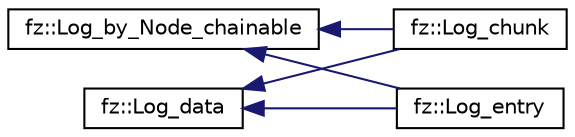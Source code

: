 digraph "Graphical Class Hierarchy"
{
 // LATEX_PDF_SIZE
  edge [fontname="Helvetica",fontsize="10",labelfontname="Helvetica",labelfontsize="10"];
  node [fontname="Helvetica",fontsize="10",shape=record];
  rankdir="LR";
  Node0 [label="fz::Log_by_Node_chainable",height=0.2,width=0.4,color="black", fillcolor="white", style="filled",URL="$classfz_1_1Log__by__Node__chainable.html",tooltip="Base class for Log components that are chainable as belonging to a Node."];
  Node0 -> Node1 [dir="back",color="midnightblue",fontsize="10",style="solid",fontname="Helvetica"];
  Node1 [label="fz::Log_chunk",height=0.2,width=0.4,color="black", fillcolor="white", style="filled",URL="$classfz_1_1Log__chunk.html",tooltip="Specifies the start time, Node, close time, and set of entries of a Log chunk."];
  Node0 -> Node2 [dir="back",color="midnightblue",fontsize="10",style="solid",fontname="Helvetica"];
  Node2 [label="fz::Log_entry",height=0.2,width=0.4,color="black", fillcolor="white", style="filled",URL="$classfz_1_1Log__entry.html",tooltip=" "];
  Node140 [label="fz::Log_data",height=0.2,width=0.4,color="black", fillcolor="white", style="filled",URL="$classfz_1_1Log__data.html",tooltip="Log data base class providing shared parameters and functions."];
  Node140 -> Node1 [dir="back",color="midnightblue",fontsize="10",style="solid",fontname="Helvetica"];
  Node140 -> Node2 [dir="back",color="midnightblue",fontsize="10",style="solid",fontname="Helvetica"];
}
